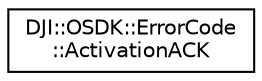 digraph "Graphical Class Hierarchy"
{
 // INTERACTIVE_SVG=YES
 // LATEX_PDF_SIZE
  edge [fontname="Helvetica",fontsize="10",labelfontname="Helvetica",labelfontsize="10"];
  node [fontname="Helvetica",fontsize="10",shape=record];
  rankdir="LR";
  Node0 [label="DJI::OSDK::ErrorCode\l::ActivationACK",height=0.2,width=0.4,color="black", fillcolor="white", style="filled",URL="$classDJI_1_1OSDK_1_1ErrorCode_1_1ActivationACK.html",tooltip="CMDSet: Activation ACK Error Codes."];
}
